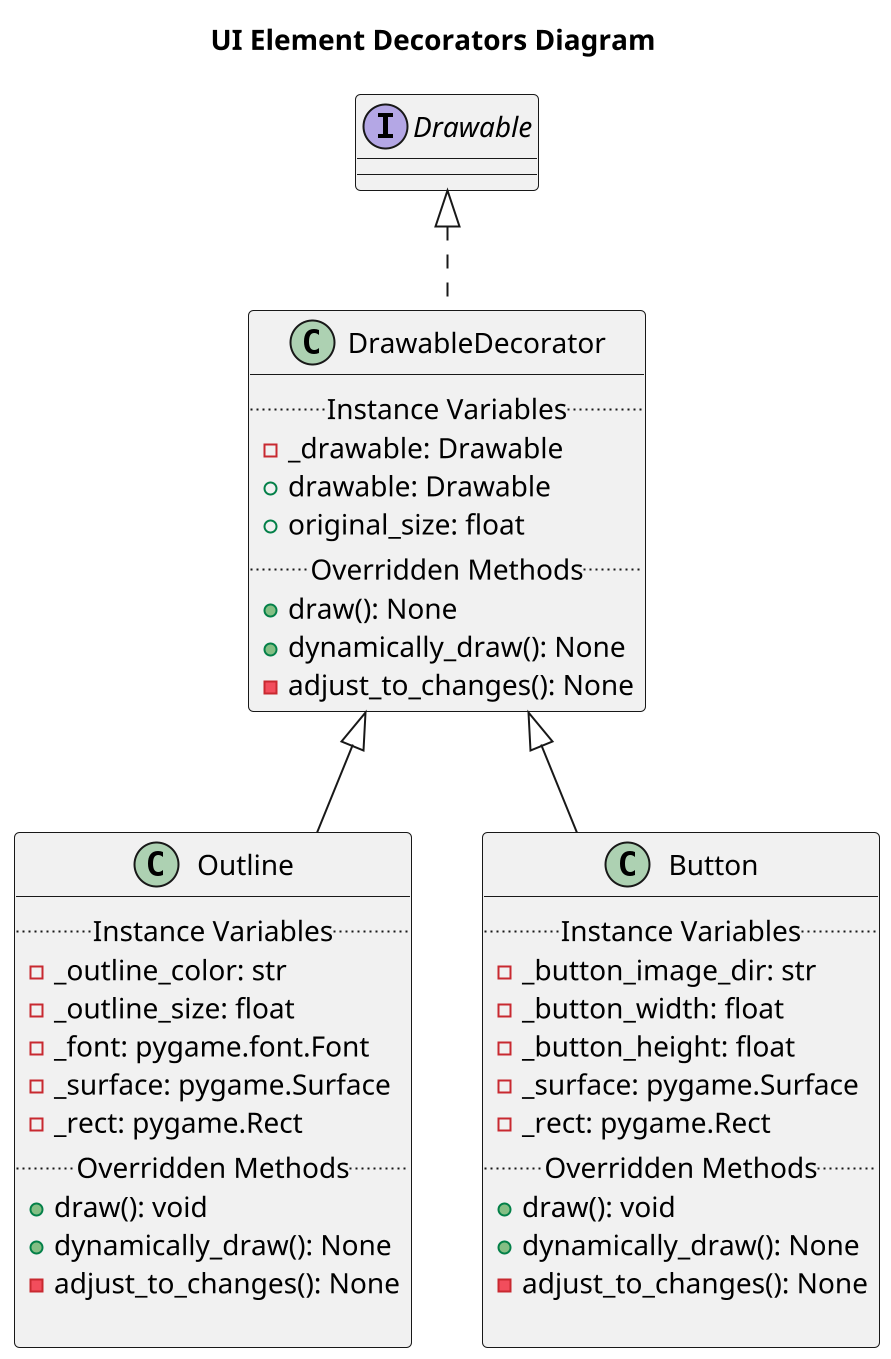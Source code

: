 @startuml
scale 2
title "UI Element Decorators Diagram"


class DrawableDecorator implements Drawable{
    .. Instance Variables ..
    - _drawable: Drawable
    + drawable: Drawable
    + original_size: float
    ..Overridden Methods..
    + draw(): None
    + dynamically_draw(): None
    - adjust_to_changes(): None
}

class Outline extends DrawableDecorator{
    .. Instance Variables ..
    - _outline_color: str
    - _outline_size: float
    - _font: pygame.font.Font
    - _surface: pygame.Surface
    - _rect: pygame.Rect
    .. Overridden Methods..
    + draw(): void
    + dynamically_draw(): None
    - adjust_to_changes(): None

}

class Button extends DrawableDecorator{
    .. Instance Variables ..
    - _button_image_dir: str
    - _button_width: float
    - _button_height: float
    - _surface: pygame.Surface
    - _rect: pygame.Rect
    .. Overridden Methods..
    + draw(): void
    + dynamically_draw(): None
    - adjust_to_changes(): None

}

@enduml